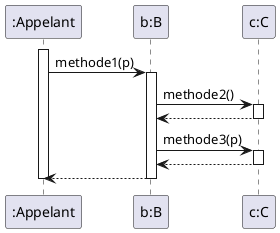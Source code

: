 @startuml

participant ":Appelant" as a
participant "b:B" as b
participant "c:C" as c
activate a
a -> b : methode1(p)
activate b
b->c:methode2()
activate c
c --> b
deactivate c

b->c:methode3(p)
activate c
c --> b
deactivate c

b-->a
deactivate b

deactivate a

@enduml
